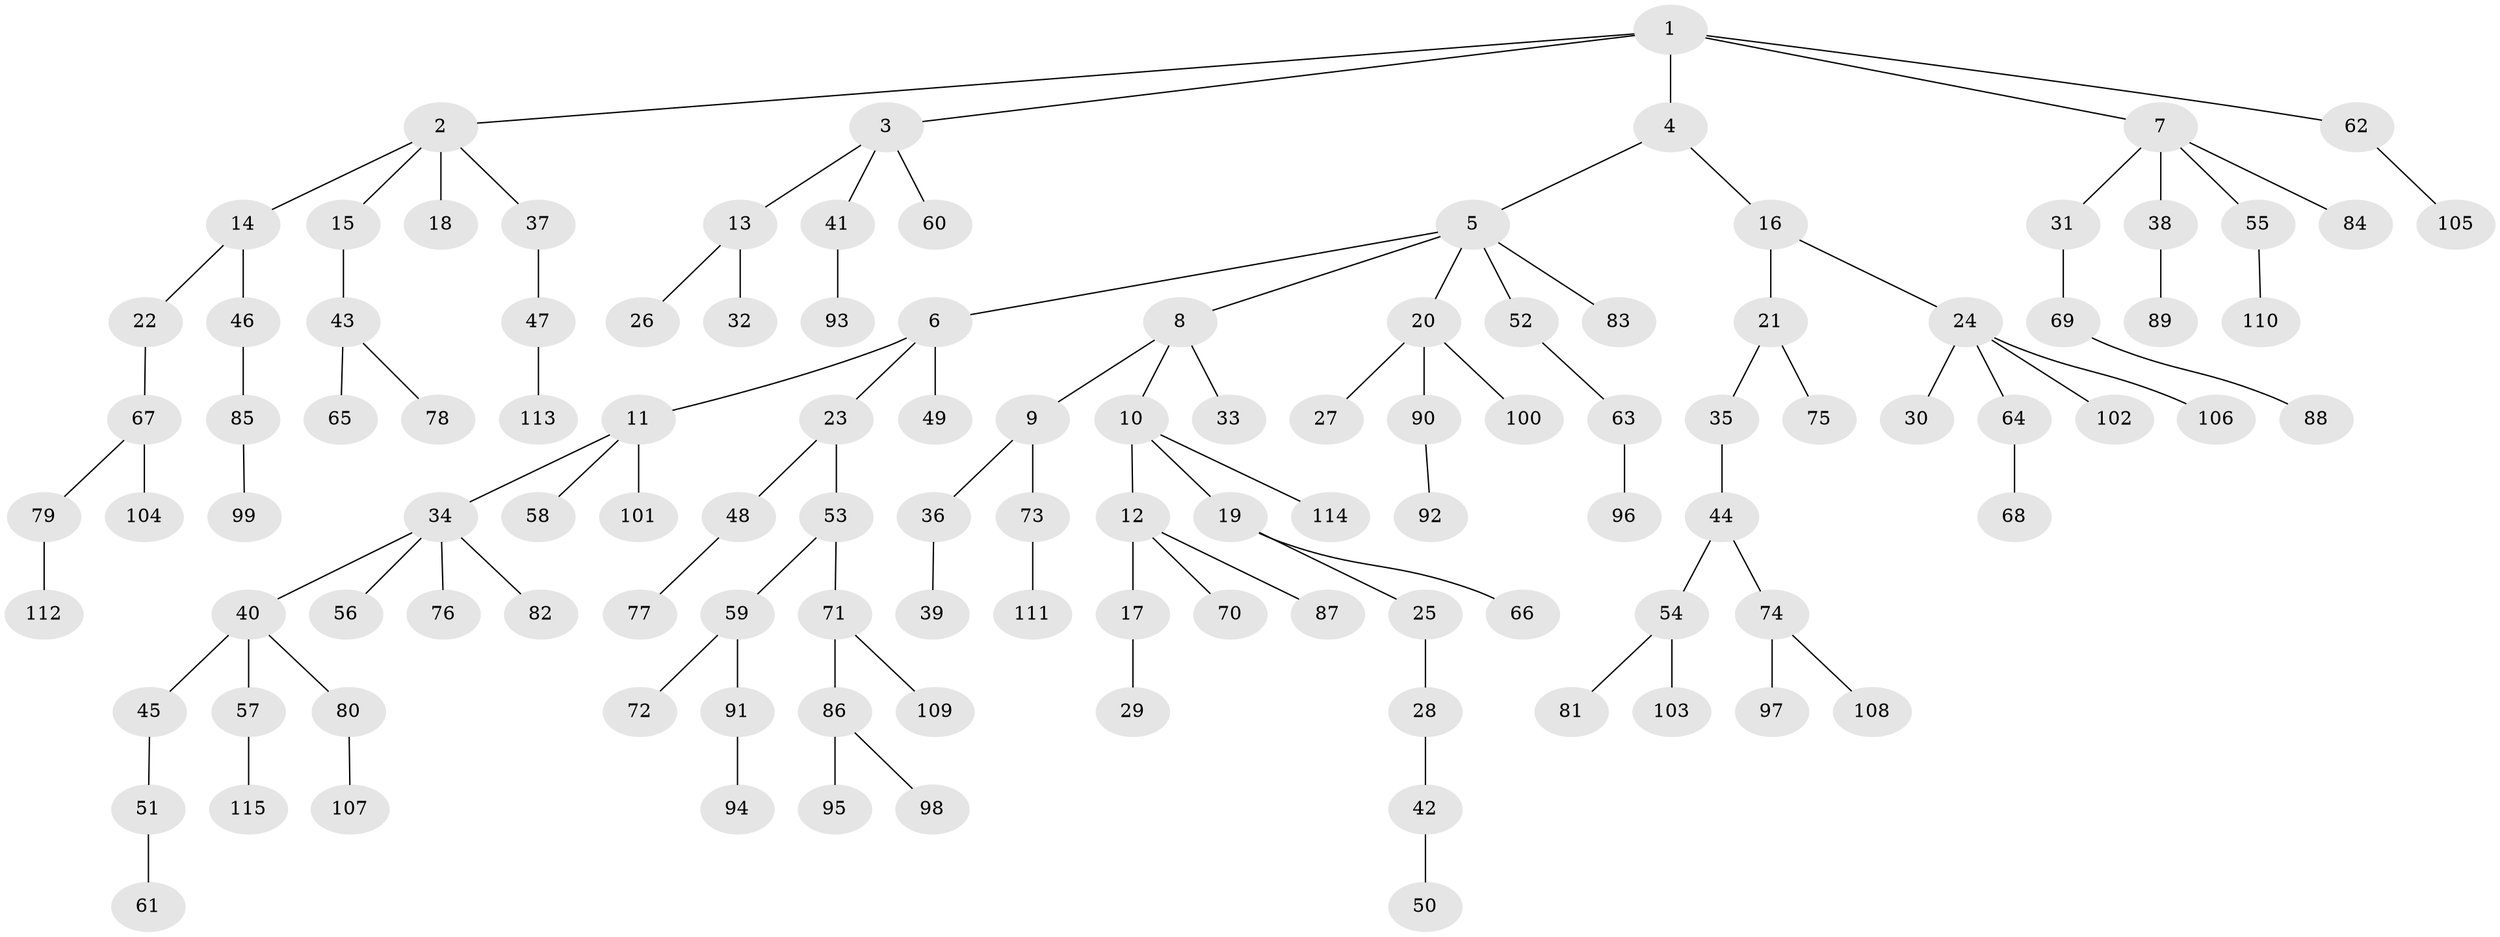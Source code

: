 // coarse degree distribution, {5: 0.025, 4: 0.0625, 3: 0.1375, 8: 0.0125, 7: 0.0125, 2: 0.1875, 6: 0.0125, 1: 0.55}
// Generated by graph-tools (version 1.1) at 2025/52/02/27/25 19:52:10]
// undirected, 115 vertices, 114 edges
graph export_dot {
graph [start="1"]
  node [color=gray90,style=filled];
  1;
  2;
  3;
  4;
  5;
  6;
  7;
  8;
  9;
  10;
  11;
  12;
  13;
  14;
  15;
  16;
  17;
  18;
  19;
  20;
  21;
  22;
  23;
  24;
  25;
  26;
  27;
  28;
  29;
  30;
  31;
  32;
  33;
  34;
  35;
  36;
  37;
  38;
  39;
  40;
  41;
  42;
  43;
  44;
  45;
  46;
  47;
  48;
  49;
  50;
  51;
  52;
  53;
  54;
  55;
  56;
  57;
  58;
  59;
  60;
  61;
  62;
  63;
  64;
  65;
  66;
  67;
  68;
  69;
  70;
  71;
  72;
  73;
  74;
  75;
  76;
  77;
  78;
  79;
  80;
  81;
  82;
  83;
  84;
  85;
  86;
  87;
  88;
  89;
  90;
  91;
  92;
  93;
  94;
  95;
  96;
  97;
  98;
  99;
  100;
  101;
  102;
  103;
  104;
  105;
  106;
  107;
  108;
  109;
  110;
  111;
  112;
  113;
  114;
  115;
  1 -- 2;
  1 -- 3;
  1 -- 4;
  1 -- 7;
  1 -- 62;
  2 -- 14;
  2 -- 15;
  2 -- 18;
  2 -- 37;
  3 -- 13;
  3 -- 41;
  3 -- 60;
  4 -- 5;
  4 -- 16;
  5 -- 6;
  5 -- 8;
  5 -- 20;
  5 -- 52;
  5 -- 83;
  6 -- 11;
  6 -- 23;
  6 -- 49;
  7 -- 31;
  7 -- 38;
  7 -- 55;
  7 -- 84;
  8 -- 9;
  8 -- 10;
  8 -- 33;
  9 -- 36;
  9 -- 73;
  10 -- 12;
  10 -- 19;
  10 -- 114;
  11 -- 34;
  11 -- 58;
  11 -- 101;
  12 -- 17;
  12 -- 70;
  12 -- 87;
  13 -- 26;
  13 -- 32;
  14 -- 22;
  14 -- 46;
  15 -- 43;
  16 -- 21;
  16 -- 24;
  17 -- 29;
  19 -- 25;
  19 -- 66;
  20 -- 27;
  20 -- 90;
  20 -- 100;
  21 -- 35;
  21 -- 75;
  22 -- 67;
  23 -- 48;
  23 -- 53;
  24 -- 30;
  24 -- 64;
  24 -- 102;
  24 -- 106;
  25 -- 28;
  28 -- 42;
  31 -- 69;
  34 -- 40;
  34 -- 56;
  34 -- 76;
  34 -- 82;
  35 -- 44;
  36 -- 39;
  37 -- 47;
  38 -- 89;
  40 -- 45;
  40 -- 57;
  40 -- 80;
  41 -- 93;
  42 -- 50;
  43 -- 65;
  43 -- 78;
  44 -- 54;
  44 -- 74;
  45 -- 51;
  46 -- 85;
  47 -- 113;
  48 -- 77;
  51 -- 61;
  52 -- 63;
  53 -- 59;
  53 -- 71;
  54 -- 81;
  54 -- 103;
  55 -- 110;
  57 -- 115;
  59 -- 72;
  59 -- 91;
  62 -- 105;
  63 -- 96;
  64 -- 68;
  67 -- 79;
  67 -- 104;
  69 -- 88;
  71 -- 86;
  71 -- 109;
  73 -- 111;
  74 -- 97;
  74 -- 108;
  79 -- 112;
  80 -- 107;
  85 -- 99;
  86 -- 95;
  86 -- 98;
  90 -- 92;
  91 -- 94;
}
